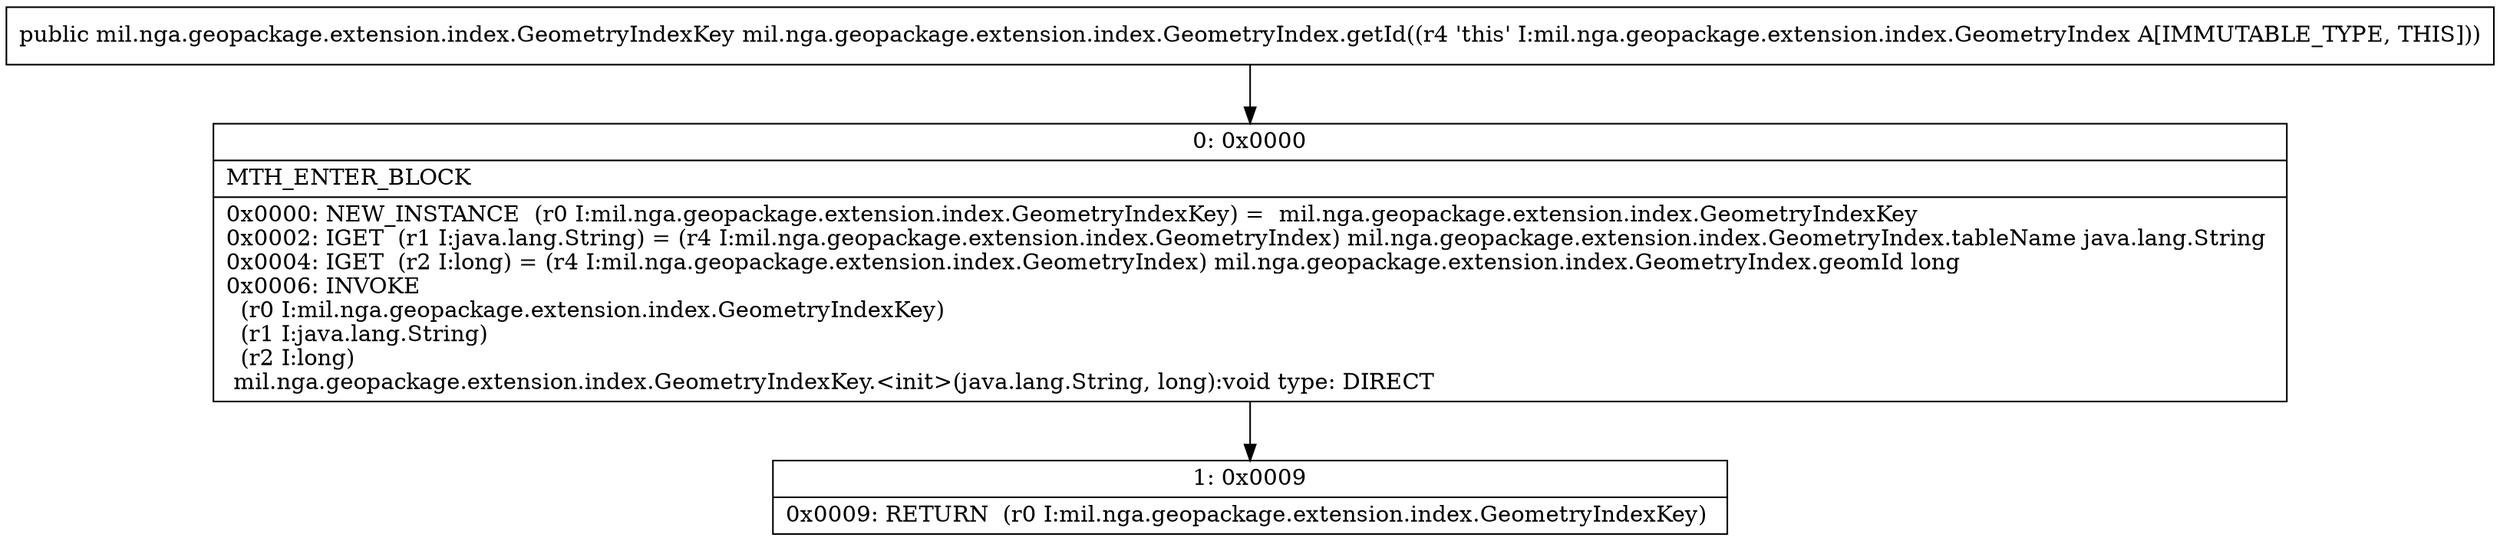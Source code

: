 digraph "CFG formil.nga.geopackage.extension.index.GeometryIndex.getId()Lmil\/nga\/geopackage\/extension\/index\/GeometryIndexKey;" {
Node_0 [shape=record,label="{0\:\ 0x0000|MTH_ENTER_BLOCK\l|0x0000: NEW_INSTANCE  (r0 I:mil.nga.geopackage.extension.index.GeometryIndexKey) =  mil.nga.geopackage.extension.index.GeometryIndexKey \l0x0002: IGET  (r1 I:java.lang.String) = (r4 I:mil.nga.geopackage.extension.index.GeometryIndex) mil.nga.geopackage.extension.index.GeometryIndex.tableName java.lang.String \l0x0004: IGET  (r2 I:long) = (r4 I:mil.nga.geopackage.extension.index.GeometryIndex) mil.nga.geopackage.extension.index.GeometryIndex.geomId long \l0x0006: INVOKE  \l  (r0 I:mil.nga.geopackage.extension.index.GeometryIndexKey)\l  (r1 I:java.lang.String)\l  (r2 I:long)\l mil.nga.geopackage.extension.index.GeometryIndexKey.\<init\>(java.lang.String, long):void type: DIRECT \l}"];
Node_1 [shape=record,label="{1\:\ 0x0009|0x0009: RETURN  (r0 I:mil.nga.geopackage.extension.index.GeometryIndexKey) \l}"];
MethodNode[shape=record,label="{public mil.nga.geopackage.extension.index.GeometryIndexKey mil.nga.geopackage.extension.index.GeometryIndex.getId((r4 'this' I:mil.nga.geopackage.extension.index.GeometryIndex A[IMMUTABLE_TYPE, THIS])) }"];
MethodNode -> Node_0;
Node_0 -> Node_1;
}

